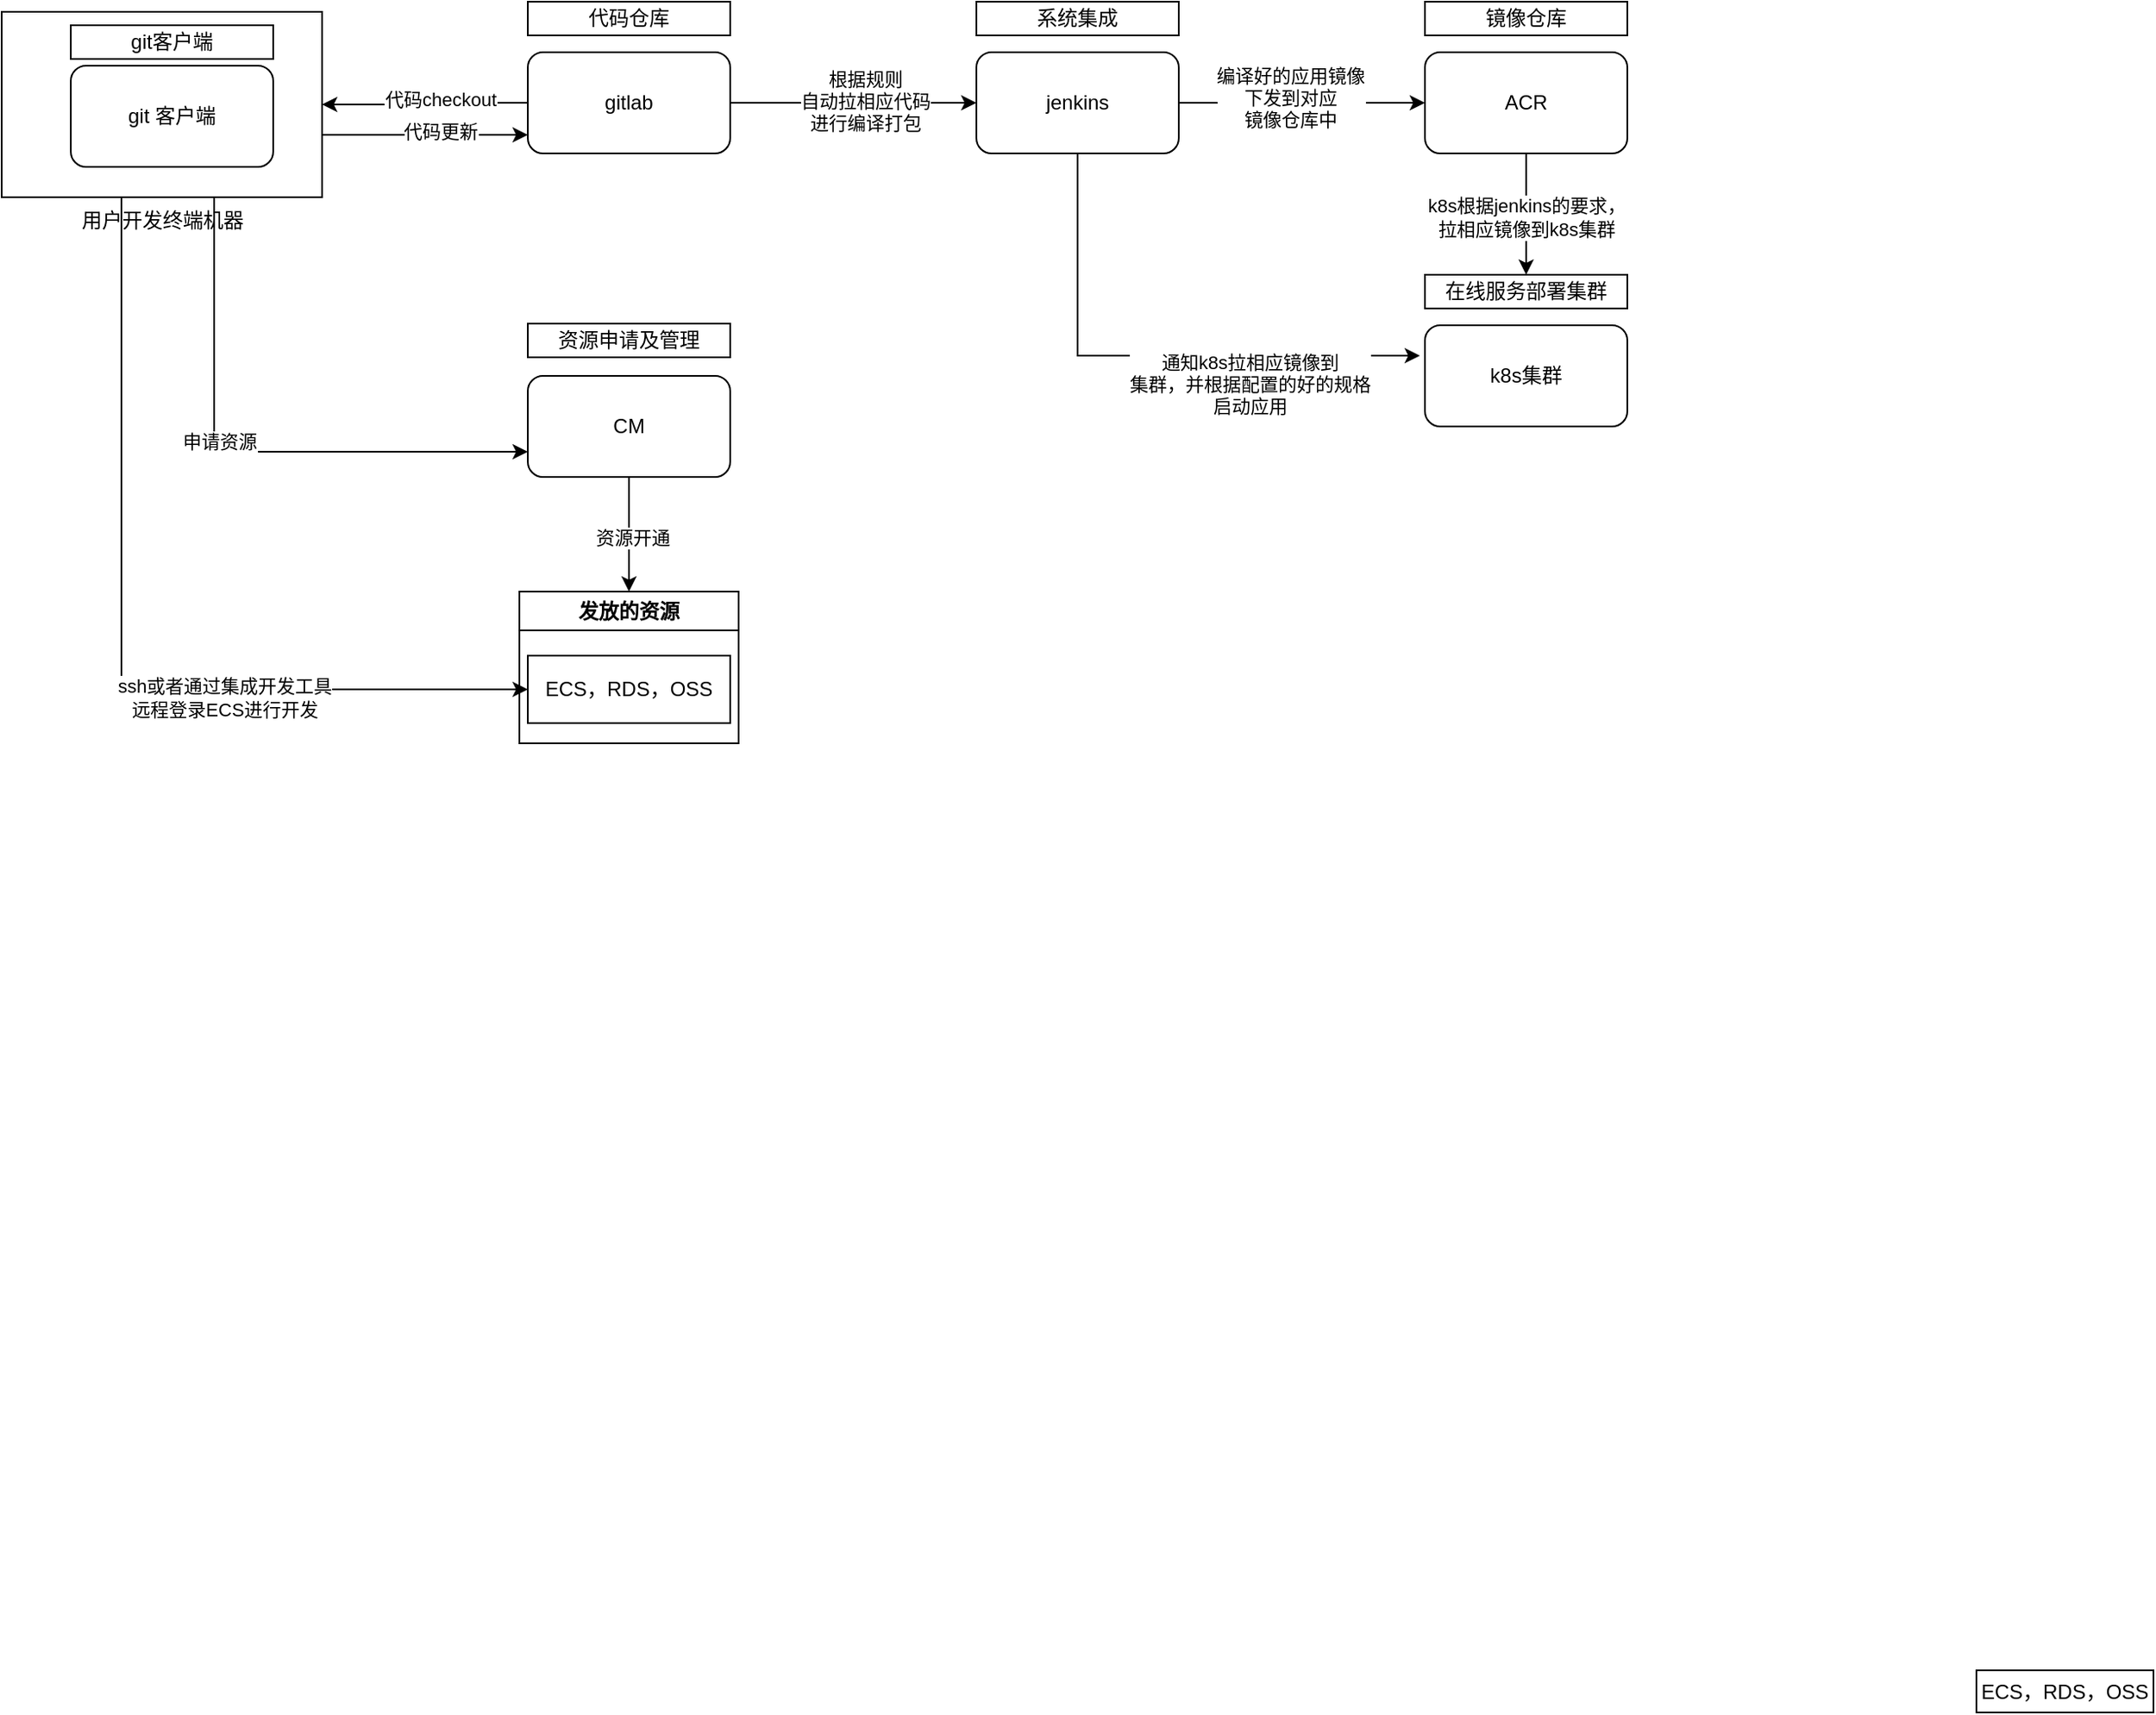 <mxfile version="22.1.8" type="github">
  <diagram name="第 1 页" id="IHF5-MnVfziSvlJcvq6w">
    <mxGraphModel dx="1053" dy="573" grid="1" gridSize="10" guides="1" tooltips="1" connect="1" arrows="1" fold="1" page="1" pageScale="1" pageWidth="1169" pageHeight="827" math="0" shadow="0">
      <root>
        <mxCell id="0" />
        <mxCell id="1" parent="0" />
        <mxCell id="IRgwDZgw4Co34BkoaDT--37" value="发放的资源" style="swimlane;whiteSpace=wrap;html=1;" vertex="1" parent="1">
          <mxGeometry x="386" y="560" width="130" height="90" as="geometry" />
        </mxCell>
        <mxCell id="IRgwDZgw4Co34BkoaDT--30" style="edgeStyle=orthogonalEdgeStyle;rounded=0;orthogonalLoop=1;jettySize=auto;html=1;entryX=0;entryY=0.75;entryDx=0;entryDy=0;" edge="1" parent="1" source="IRgwDZgw4Co34BkoaDT--29" target="IRgwDZgw4Co34BkoaDT--4">
          <mxGeometry relative="1" as="geometry">
            <mxPoint x="200" y="320" as="targetPoint" />
            <Array as="points">
              <mxPoint x="205" y="477" />
            </Array>
          </mxGeometry>
        </mxCell>
        <mxCell id="IRgwDZgw4Co34BkoaDT--31" value="申请资源" style="edgeLabel;html=1;align=center;verticalAlign=middle;resizable=0;points=[];" vertex="1" connectable="0" parent="IRgwDZgw4Co34BkoaDT--30">
          <mxGeometry x="-0.142" y="3" relative="1" as="geometry">
            <mxPoint as="offset" />
          </mxGeometry>
        </mxCell>
        <mxCell id="IRgwDZgw4Co34BkoaDT--34" style="edgeStyle=orthogonalEdgeStyle;rounded=0;orthogonalLoop=1;jettySize=auto;html=1;entryX=0;entryY=0.75;entryDx=0;entryDy=0;" edge="1" parent="1">
          <mxGeometry relative="1" as="geometry">
            <mxPoint x="269" y="289" as="sourcePoint" />
            <mxPoint x="391.0" y="289" as="targetPoint" />
            <Array as="points">
              <mxPoint x="300" y="289" />
              <mxPoint x="300" y="289" />
            </Array>
          </mxGeometry>
        </mxCell>
        <mxCell id="IRgwDZgw4Co34BkoaDT--35" value="代码更新" style="edgeLabel;html=1;align=center;verticalAlign=middle;resizable=0;points=[];" vertex="1" connectable="0" parent="IRgwDZgw4Co34BkoaDT--34">
          <mxGeometry x="0.143" y="2" relative="1" as="geometry">
            <mxPoint as="offset" />
          </mxGeometry>
        </mxCell>
        <mxCell id="IRgwDZgw4Co34BkoaDT--43" style="edgeStyle=orthogonalEdgeStyle;rounded=0;orthogonalLoop=1;jettySize=auto;html=1;entryX=0;entryY=0.5;entryDx=0;entryDy=0;" edge="1" parent="1" source="IRgwDZgw4Co34BkoaDT--29" target="IRgwDZgw4Co34BkoaDT--40">
          <mxGeometry relative="1" as="geometry">
            <Array as="points">
              <mxPoint x="150" y="618" />
            </Array>
          </mxGeometry>
        </mxCell>
        <mxCell id="IRgwDZgw4Co34BkoaDT--44" value="ssh或者通过集成开发工具&lt;br&gt;远程登录ECS进行开发" style="edgeLabel;html=1;align=center;verticalAlign=middle;resizable=0;points=[];" vertex="1" connectable="0" parent="IRgwDZgw4Co34BkoaDT--43">
          <mxGeometry x="0.322" y="-5" relative="1" as="geometry">
            <mxPoint as="offset" />
          </mxGeometry>
        </mxCell>
        <mxCell id="IRgwDZgw4Co34BkoaDT--29" value="用户开发终端机器" style="verticalLabelPosition=bottom;verticalAlign=top;html=1;shape=mxgraph.basic.rect;fillColor2=none;strokeWidth=1;size=20;indent=5;" vertex="1" parent="1">
          <mxGeometry x="79" y="216" width="190" height="110" as="geometry" />
        </mxCell>
        <mxCell id="IRgwDZgw4Co34BkoaDT--2" value="资源申请及管理" style="rounded=0;whiteSpace=wrap;html=1;" vertex="1" parent="1">
          <mxGeometry x="391" y="401" width="120" height="20" as="geometry" />
        </mxCell>
        <mxCell id="IRgwDZgw4Co34BkoaDT--15" style="edgeStyle=orthogonalEdgeStyle;rounded=0;orthogonalLoop=1;jettySize=auto;html=1;entryX=0;entryY=0.5;entryDx=0;entryDy=0;" edge="1" parent="1" source="IRgwDZgw4Co34BkoaDT--3" target="IRgwDZgw4Co34BkoaDT--6">
          <mxGeometry relative="1" as="geometry" />
        </mxCell>
        <mxCell id="IRgwDZgw4Co34BkoaDT--16" value="根据规则&lt;br&gt;自动拉相应代码&lt;br&gt;进行编译打包" style="edgeLabel;html=1;align=center;verticalAlign=middle;resizable=0;points=[];" vertex="1" connectable="0" parent="IRgwDZgw4Co34BkoaDT--15">
          <mxGeometry x="0.091" y="1" relative="1" as="geometry">
            <mxPoint as="offset" />
          </mxGeometry>
        </mxCell>
        <mxCell id="IRgwDZgw4Co34BkoaDT--32" style="edgeStyle=orthogonalEdgeStyle;rounded=0;orthogonalLoop=1;jettySize=auto;html=1;" edge="1" parent="1" source="IRgwDZgw4Co34BkoaDT--3" target="IRgwDZgw4Co34BkoaDT--29">
          <mxGeometry relative="1" as="geometry" />
        </mxCell>
        <mxCell id="IRgwDZgw4Co34BkoaDT--33" value="代码checkout" style="edgeLabel;html=1;align=center;verticalAlign=middle;resizable=0;points=[];" vertex="1" connectable="0" parent="IRgwDZgw4Co34BkoaDT--32">
          <mxGeometry x="-0.328" y="3" relative="1" as="geometry">
            <mxPoint x="-11" y="-5" as="offset" />
          </mxGeometry>
        </mxCell>
        <mxCell id="IRgwDZgw4Co34BkoaDT--3" value="gitlab" style="rounded=1;whiteSpace=wrap;html=1;" vertex="1" parent="1">
          <mxGeometry x="391" y="240" width="120" height="60" as="geometry" />
        </mxCell>
        <mxCell id="IRgwDZgw4Co34BkoaDT--41" style="edgeStyle=orthogonalEdgeStyle;rounded=0;orthogonalLoop=1;jettySize=auto;html=1;entryX=0.5;entryY=0;entryDx=0;entryDy=0;" edge="1" parent="1" source="IRgwDZgw4Co34BkoaDT--4" target="IRgwDZgw4Co34BkoaDT--37">
          <mxGeometry relative="1" as="geometry" />
        </mxCell>
        <mxCell id="IRgwDZgw4Co34BkoaDT--42" value="资源开通" style="edgeLabel;html=1;align=center;verticalAlign=middle;resizable=0;points=[];" vertex="1" connectable="0" parent="IRgwDZgw4Co34BkoaDT--41">
          <mxGeometry x="0.095" y="2" relative="1" as="geometry">
            <mxPoint y="-1" as="offset" />
          </mxGeometry>
        </mxCell>
        <mxCell id="IRgwDZgw4Co34BkoaDT--4" value="CM" style="rounded=1;whiteSpace=wrap;html=1;" vertex="1" parent="1">
          <mxGeometry x="391" y="432" width="120" height="60" as="geometry" />
        </mxCell>
        <mxCell id="IRgwDZgw4Co34BkoaDT--5" value="代码仓库" style="rounded=0;whiteSpace=wrap;html=1;" vertex="1" parent="1">
          <mxGeometry x="391" y="210" width="120" height="20" as="geometry" />
        </mxCell>
        <mxCell id="IRgwDZgw4Co34BkoaDT--17" style="edgeStyle=orthogonalEdgeStyle;rounded=0;orthogonalLoop=1;jettySize=auto;html=1;entryX=0;entryY=0.5;entryDx=0;entryDy=0;" edge="1" parent="1" source="IRgwDZgw4Co34BkoaDT--6" target="IRgwDZgw4Co34BkoaDT--8">
          <mxGeometry relative="1" as="geometry" />
        </mxCell>
        <mxCell id="IRgwDZgw4Co34BkoaDT--18" value="编译好的应用镜像&lt;br&gt;下发到对应&lt;br&gt;镜像仓库中" style="edgeLabel;html=1;align=center;verticalAlign=middle;resizable=0;points=[];" vertex="1" connectable="0" parent="IRgwDZgw4Co34BkoaDT--17">
          <mxGeometry x="-0.104" y="3" relative="1" as="geometry">
            <mxPoint as="offset" />
          </mxGeometry>
        </mxCell>
        <mxCell id="IRgwDZgw4Co34BkoaDT--19" style="edgeStyle=orthogonalEdgeStyle;rounded=0;orthogonalLoop=1;jettySize=auto;html=1;" edge="1" parent="1" source="IRgwDZgw4Co34BkoaDT--6">
          <mxGeometry relative="1" as="geometry">
            <mxPoint x="920" y="420" as="targetPoint" />
            <Array as="points">
              <mxPoint x="717" y="420" />
              <mxPoint x="911" y="420" />
            </Array>
          </mxGeometry>
        </mxCell>
        <mxCell id="IRgwDZgw4Co34BkoaDT--20" value="通知k8s拉相应镜像到&lt;br&gt;集群，并根据配置的好的规格&lt;br&gt;启动应用" style="edgeLabel;html=1;align=center;verticalAlign=middle;resizable=0;points=[];" vertex="1" connectable="0" parent="IRgwDZgw4Co34BkoaDT--19">
          <mxGeometry x="0.375" y="-2" relative="1" as="geometry">
            <mxPoint y="15" as="offset" />
          </mxGeometry>
        </mxCell>
        <mxCell id="IRgwDZgw4Co34BkoaDT--6" value="jenkins" style="rounded=1;whiteSpace=wrap;html=1;" vertex="1" parent="1">
          <mxGeometry x="657" y="240" width="120" height="60" as="geometry" />
        </mxCell>
        <mxCell id="IRgwDZgw4Co34BkoaDT--21" style="edgeStyle=orthogonalEdgeStyle;rounded=0;orthogonalLoop=1;jettySize=auto;html=1;entryX=0.5;entryY=0;entryDx=0;entryDy=0;" edge="1" parent="1" source="IRgwDZgw4Co34BkoaDT--8" target="IRgwDZgw4Co34BkoaDT--13">
          <mxGeometry relative="1" as="geometry" />
        </mxCell>
        <mxCell id="IRgwDZgw4Co34BkoaDT--22" value="k8s根据jenkins的要求，&lt;br&gt;拉相应镜像到k8s集群" style="edgeLabel;html=1;align=center;verticalAlign=middle;resizable=0;points=[];" vertex="1" connectable="0" parent="IRgwDZgw4Co34BkoaDT--21">
          <mxGeometry x="0.053" relative="1" as="geometry">
            <mxPoint as="offset" />
          </mxGeometry>
        </mxCell>
        <mxCell id="IRgwDZgw4Co34BkoaDT--8" value="ACR" style="rounded=1;whiteSpace=wrap;html=1;" vertex="1" parent="1">
          <mxGeometry x="923" y="240" width="120" height="60" as="geometry" />
        </mxCell>
        <mxCell id="IRgwDZgw4Co34BkoaDT--9" value="k8s集群" style="rounded=1;whiteSpace=wrap;html=1;" vertex="1" parent="1">
          <mxGeometry x="923" y="402" width="120" height="60" as="geometry" />
        </mxCell>
        <mxCell id="IRgwDZgw4Co34BkoaDT--10" value="git 客户端" style="rounded=1;whiteSpace=wrap;html=1;" vertex="1" parent="1">
          <mxGeometry x="120" y="248" width="120" height="60" as="geometry" />
        </mxCell>
        <mxCell id="IRgwDZgw4Co34BkoaDT--11" value="系统集成" style="rounded=0;whiteSpace=wrap;html=1;" vertex="1" parent="1">
          <mxGeometry x="657" y="210" width="120" height="20" as="geometry" />
        </mxCell>
        <mxCell id="IRgwDZgw4Co34BkoaDT--12" value="镜像仓库" style="rounded=0;whiteSpace=wrap;html=1;" vertex="1" parent="1">
          <mxGeometry x="923" y="210" width="120" height="20" as="geometry" />
        </mxCell>
        <mxCell id="IRgwDZgw4Co34BkoaDT--13" value="在线服务部署集群" style="rounded=0;whiteSpace=wrap;html=1;" vertex="1" parent="1">
          <mxGeometry x="923" y="372" width="120" height="20" as="geometry" />
        </mxCell>
        <mxCell id="IRgwDZgw4Co34BkoaDT--14" value="git客户端" style="rounded=0;whiteSpace=wrap;html=1;" vertex="1" parent="1">
          <mxGeometry x="120" y="224" width="120" height="20" as="geometry" />
        </mxCell>
        <mxCell id="IRgwDZgw4Co34BkoaDT--39" value="ECS，RDS，OSS" style="rounded=0;whiteSpace=wrap;html=1;" vertex="1" parent="1">
          <mxGeometry x="1250" y="1200" width="105" height="25" as="geometry" />
        </mxCell>
        <mxCell id="IRgwDZgw4Co34BkoaDT--40" value="ECS，RDS，OSS" style="rounded=0;whiteSpace=wrap;html=1;" vertex="1" parent="1">
          <mxGeometry x="391" y="598" width="120" height="40" as="geometry" />
        </mxCell>
      </root>
    </mxGraphModel>
  </diagram>
</mxfile>
